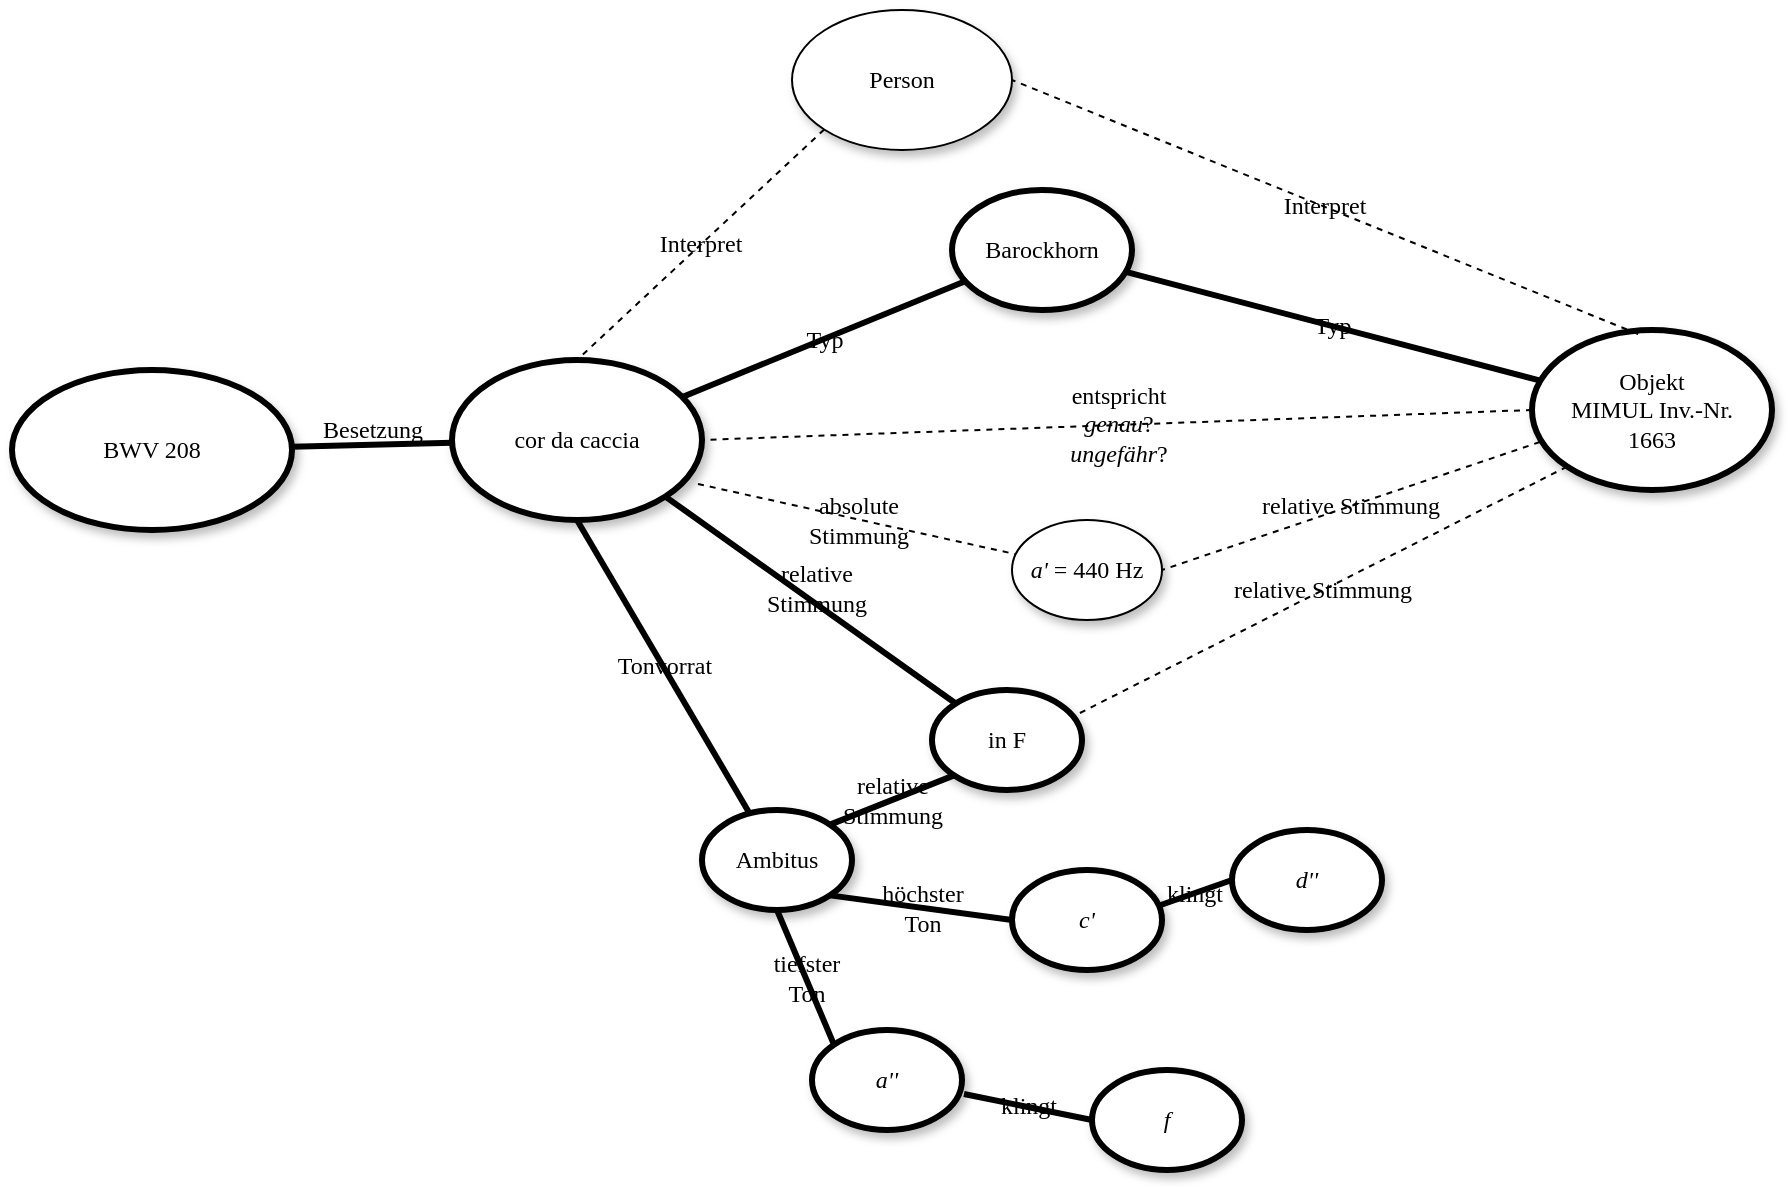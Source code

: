 <mxfile version="12.8.6" type="device"><diagram name="Page-1" id="42789a77-a242-8287-6e28-9cd8cfd52e62"><mxGraphModel dx="2046" dy="628" grid="1" gridSize="10" guides="1" tooltips="1" connect="1" arrows="1" fold="1" page="1" pageScale="1" pageWidth="1100" pageHeight="850" background="#ffffff" math="0" shadow="0"><root><mxCell id="0"/><mxCell id="1" parent="0"/><mxCell id="1ea317790d2ca983-13" value="Typ" style="edgeStyle=none;rounded=1;html=1;labelBackgroundColor=none;startArrow=none;startFill=0;startSize=5;endArrow=none;endFill=0;endSize=5;jettySize=auto;orthogonalLoop=1;strokeColor=#000000;strokeWidth=3;fontFamily=Verdana;fontSize=12" parent="1" source="1ea317790d2ca983-1" target="1ea317790d2ca983-9" edge="1"><mxGeometry relative="1" as="geometry"/></mxCell><mxCell id="1ea317790d2ca983-14" value="Typ" style="edgeStyle=none;rounded=1;html=1;labelBackgroundColor=none;startArrow=none;startFill=0;startSize=5;endArrow=none;endFill=0;endSize=5;jettySize=auto;orthogonalLoop=1;strokeColor=#000000;strokeWidth=3;fontFamily=Verdana;fontSize=12" parent="1" source="1ea317790d2ca983-1" target="1ea317790d2ca983-3" edge="1"><mxGeometry relative="1" as="geometry"/></mxCell><mxCell id="1ea317790d2ca983-1" value="Barockhorn" style="ellipse;whiteSpace=wrap;html=1;rounded=0;shadow=1;comic=0;labelBackgroundColor=none;strokeWidth=3;fontFamily=Verdana;fontSize=12;align=center;" parent="1" vertex="1"><mxGeometry x="410" y="90" width="90" height="60" as="geometry"/></mxCell><mxCell id="1ea317790d2ca983-21" value="Tonvorrat" style="edgeStyle=none;rounded=1;html=1;labelBackgroundColor=none;startArrow=none;startFill=0;startSize=5;endArrow=none;endFill=0;endSize=5;jettySize=auto;orthogonalLoop=1;strokeColor=#000000;strokeWidth=3;fontFamily=Verdana;fontSize=12;exitX=0.5;exitY=1;exitDx=0;exitDy=0;" parent="1" source="1ea317790d2ca983-9" target="1ea317790d2ca983-7" edge="1"><mxGeometry relative="1" as="geometry"/></mxCell><mxCell id="1ea317790d2ca983-3" value="Objekt&lt;br&gt;MIMUL Inv.-Nr.&lt;br&gt;1663" style="ellipse;whiteSpace=wrap;html=1;rounded=0;shadow=1;comic=0;labelBackgroundColor=none;strokeWidth=3;fontFamily=Verdana;fontSize=12;align=center;" parent="1" vertex="1"><mxGeometry x="700" y="160" width="120" height="80" as="geometry"/></mxCell><mxCell id="1ea317790d2ca983-7" value="Ambitus" style="ellipse;whiteSpace=wrap;html=1;rounded=0;shadow=1;comic=0;labelBackgroundColor=none;strokeWidth=3;fontFamily=Verdana;fontSize=12;align=center;" parent="1" vertex="1"><mxGeometry x="285" y="400" width="75" height="50" as="geometry"/></mxCell><mxCell id="lUYtwmOWaGQ2nXQILm1C-13" value="&lt;i&gt;c'&lt;/i&gt;" style="ellipse;whiteSpace=wrap;html=1;rounded=0;shadow=1;comic=0;labelBackgroundColor=none;strokeWidth=3;fontFamily=Verdana;fontSize=12;align=center;" vertex="1" parent="1"><mxGeometry x="440" y="430" width="75" height="50" as="geometry"/></mxCell><mxCell id="lUYtwmOWaGQ2nXQILm1C-11" value="&lt;i&gt;a''&lt;/i&gt;" style="ellipse;whiteSpace=wrap;html=1;rounded=0;shadow=1;comic=0;labelBackgroundColor=none;strokeWidth=3;fontFamily=Verdana;fontSize=12;align=center;" vertex="1" parent="1"><mxGeometry x="340" y="510" width="75" height="50" as="geometry"/></mxCell><mxCell id="1ea317790d2ca983-8" value="&lt;i&gt;a'&lt;/i&gt; = 440 Hz" style="ellipse;whiteSpace=wrap;html=1;rounded=0;shadow=1;comic=0;labelBackgroundColor=none;strokeWidth=1;fontFamily=Verdana;fontSize=12;align=center;" parent="1" vertex="1"><mxGeometry x="440" y="255" width="75" height="50" as="geometry"/></mxCell><mxCell id="1ea317790d2ca983-19" value="Besetzung" style="edgeStyle=none;rounded=1;html=1;labelBackgroundColor=none;startArrow=none;startFill=0;startSize=5;endArrow=none;endFill=0;endSize=5;jettySize=auto;orthogonalLoop=1;strokeColor=#000000;strokeWidth=3;fontFamily=Verdana;fontSize=12" parent="1" source="1ea317790d2ca983-9" target="1ea317790d2ca983-10" edge="1"><mxGeometry x="-0.005" y="-7" relative="1" as="geometry"><mxPoint as="offset"/></mxGeometry></mxCell><mxCell id="1ea317790d2ca983-9" value="cor da caccia" style="ellipse;whiteSpace=wrap;html=1;rounded=0;shadow=1;comic=0;labelBackgroundColor=none;strokeWidth=3;fontFamily=Verdana;fontSize=12;align=center;" parent="1" vertex="1"><mxGeometry x="160" y="175" width="125" height="80" as="geometry"/></mxCell><mxCell id="lUYtwmOWaGQ2nXQILm1C-7" value="Person" style="ellipse;whiteSpace=wrap;html=1;rounded=0;shadow=1;comic=0;labelBackgroundColor=none;strokeWidth=1;fontFamily=Verdana;fontSize=12;align=center;" vertex="1" parent="1"><mxGeometry x="330" width="110" height="70" as="geometry"/></mxCell><mxCell id="1ea317790d2ca983-20" value="relative&lt;br&gt;Stimmung" style="edgeStyle=none;rounded=1;html=1;labelBackgroundColor=none;startArrow=none;startFill=0;startSize=5;endArrow=none;endFill=0;endSize=5;jettySize=auto;orthogonalLoop=1;strokeColor=#000000;strokeWidth=3;fontFamily=Verdana;fontSize=12;exitX=1;exitY=1;exitDx=0;exitDy=0;" parent="1" source="1ea317790d2ca983-9" target="1ea317790d2ca983-11" edge="1"><mxGeometry x="-0.011" y="6" relative="1" as="geometry"><mxPoint as="offset"/></mxGeometry></mxCell><mxCell id="1ea317790d2ca983-10" value="BWV 208" style="ellipse;whiteSpace=wrap;html=1;rounded=0;shadow=1;comic=0;labelBackgroundColor=none;strokeWidth=3;fontFamily=Verdana;fontSize=12;align=center;" parent="1" vertex="1"><mxGeometry x="-60" y="180" width="140" height="80" as="geometry"/></mxCell><mxCell id="1ea317790d2ca983-18" value="absolute&lt;br&gt;Stimmung" style="edgeStyle=none;rounded=1;html=1;labelBackgroundColor=none;startArrow=none;startFill=0;startSize=5;endArrow=none;endFill=0;endSize=5;jettySize=auto;orthogonalLoop=1;strokeColor=#000000;strokeWidth=1;fontFamily=Verdana;fontSize=12;exitX=0.984;exitY=0.775;exitDx=0;exitDy=0;dashed=1;exitPerimeter=0;" parent="1" source="1ea317790d2ca983-9" target="1ea317790d2ca983-8" edge="1"><mxGeometry relative="1" as="geometry"/></mxCell><mxCell id="1ea317790d2ca983-11" value="in F" style="ellipse;whiteSpace=wrap;html=1;rounded=0;shadow=1;comic=0;labelBackgroundColor=none;strokeWidth=3;fontFamily=Verdana;fontSize=12;align=center;" parent="1" vertex="1"><mxGeometry x="400" y="340" width="75" height="50" as="geometry"/></mxCell><mxCell id="lUYtwmOWaGQ2nXQILm1C-3" value="entspricht&lt;br&gt;&lt;div&gt;&lt;i&gt;genau&lt;/i&gt;?&lt;/div&gt;&lt;div&gt;&lt;i&gt;ungefähr&lt;/i&gt;?&lt;br&gt;&lt;/div&gt;" style="edgeStyle=none;rounded=1;html=1;labelBackgroundColor=none;startArrow=none;startFill=0;startSize=5;endArrow=none;endFill=0;endSize=5;jettySize=auto;orthogonalLoop=1;strokeColor=#000000;strokeWidth=1;fontFamily=Verdana;fontSize=12;exitX=0;exitY=0.5;exitDx=0;exitDy=0;entryX=1;entryY=0.5;entryDx=0;entryDy=0;dashed=1;" edge="1" parent="1" source="1ea317790d2ca983-3" target="1ea317790d2ca983-9"><mxGeometry relative="1" as="geometry"><mxPoint x="464.639" y="133.267" as="sourcePoint"/><mxPoint x="288.019" y="191.63" as="targetPoint"/></mxGeometry></mxCell><mxCell id="lUYtwmOWaGQ2nXQILm1C-6" value="Interpret" style="edgeStyle=none;rounded=1;html=1;labelBackgroundColor=none;startArrow=none;startFill=0;startSize=5;endArrow=none;endFill=0;endSize=5;jettySize=auto;orthogonalLoop=1;strokeColor=#000000;strokeWidth=1;fontFamily=Verdana;fontSize=12;entryX=0.5;entryY=0;entryDx=0;entryDy=0;exitX=0;exitY=1;exitDx=0;exitDy=0;dashed=1;" edge="1" parent="1" source="lUYtwmOWaGQ2nXQILm1C-7" target="1ea317790d2ca983-9"><mxGeometry relative="1" as="geometry"><mxPoint x="466.04" y="135.012" as="sourcePoint"/><mxPoint x="286.018" y="204.34" as="targetPoint"/></mxGeometry></mxCell><mxCell id="lUYtwmOWaGQ2nXQILm1C-9" value="tiefster&lt;br&gt;Ton" style="edgeStyle=none;rounded=1;html=1;labelBackgroundColor=none;startArrow=none;startFill=0;startSize=5;endArrow=none;endFill=0;endSize=5;jettySize=auto;orthogonalLoop=1;strokeColor=#000000;strokeWidth=3;fontFamily=Verdana;fontSize=12;exitX=0.5;exitY=1;exitDx=0;exitDy=0;entryX=0;entryY=0;entryDx=0;entryDy=0;" edge="1" parent="1" source="1ea317790d2ca983-7" target="lUYtwmOWaGQ2nXQILm1C-11"><mxGeometry relative="1" as="geometry"><mxPoint x="0.003" y="489.998" as="sourcePoint"/><mxPoint x="171.368" y="548.323" as="targetPoint"/></mxGeometry></mxCell><mxCell id="lUYtwmOWaGQ2nXQILm1C-10" value="höchster&lt;br&gt;Ton" style="edgeStyle=none;rounded=1;html=1;labelBackgroundColor=none;startArrow=none;startFill=0;startSize=5;endArrow=none;endFill=0;endSize=5;jettySize=auto;orthogonalLoop=1;strokeColor=#000000;strokeWidth=3;fontFamily=Verdana;fontSize=12;exitX=1;exitY=1;exitDx=0;exitDy=0;entryX=0;entryY=0.5;entryDx=0;entryDy=0;" edge="1" parent="1" source="1ea317790d2ca983-7" target="lUYtwmOWaGQ2nXQILm1C-13"><mxGeometry relative="1" as="geometry"><mxPoint x="379.003" y="539.998" as="sourcePoint"/><mxPoint x="550.368" y="598.323" as="targetPoint"/></mxGeometry></mxCell><mxCell id="lUYtwmOWaGQ2nXQILm1C-15" value="relative&lt;br&gt;Stimmung" style="edgeStyle=none;rounded=1;html=1;labelBackgroundColor=none;startArrow=none;startFill=0;startSize=5;endArrow=none;endFill=0;endSize=5;jettySize=auto;orthogonalLoop=1;strokeColor=#000000;strokeWidth=3;fontFamily=Verdana;fontSize=12;exitX=1;exitY=0;exitDx=0;exitDy=0;entryX=0;entryY=1;entryDx=0;entryDy=0;" edge="1" parent="1" source="1ea317790d2ca983-7" target="1ea317790d2ca983-11"><mxGeometry relative="1" as="geometry"><mxPoint x="232.5" y="265" as="sourcePoint"/><mxPoint x="523.943" y="309.427" as="targetPoint"/></mxGeometry></mxCell><mxCell id="lUYtwmOWaGQ2nXQILm1C-16" value="relative Stimmung" style="edgeStyle=none;rounded=1;html=1;labelBackgroundColor=none;startArrow=none;startFill=0;startSize=5;endArrow=none;endFill=0;endSize=5;jettySize=auto;orthogonalLoop=1;strokeColor=#000000;strokeWidth=1;fontFamily=Verdana;fontSize=12;exitX=0;exitY=1;exitDx=0;exitDy=0;entryX=0.973;entryY=0.24;entryDx=0;entryDy=0;dashed=1;entryPerimeter=0;" edge="1" parent="1" source="1ea317790d2ca983-3" target="1ea317790d2ca983-11"><mxGeometry relative="1" as="geometry"><mxPoint x="710" y="210" as="sourcePoint"/><mxPoint x="295" y="225" as="targetPoint"/></mxGeometry></mxCell><mxCell id="lUYtwmOWaGQ2nXQILm1C-17" value="relative Stimmung" style="edgeStyle=none;rounded=1;html=1;labelBackgroundColor=none;startArrow=none;startFill=0;startSize=5;endArrow=none;endFill=0;endSize=5;jettySize=auto;orthogonalLoop=1;strokeColor=#000000;strokeWidth=1;fontFamily=Verdana;fontSize=12;exitX=0.033;exitY=0.7;exitDx=0;exitDy=0;entryX=1;entryY=0.5;entryDx=0;entryDy=0;dashed=1;exitPerimeter=0;" edge="1" parent="1" source="1ea317790d2ca983-3" target="1ea317790d2ca983-8"><mxGeometry relative="1" as="geometry"><mxPoint x="727.574" y="238.284" as="sourcePoint"/><mxPoint x="522.975" y="362" as="targetPoint"/></mxGeometry></mxCell><mxCell id="lUYtwmOWaGQ2nXQILm1C-18" value="Interpret" style="edgeStyle=none;rounded=1;html=1;labelBackgroundColor=none;startArrow=none;startFill=0;startSize=5;endArrow=none;endFill=0;endSize=5;jettySize=auto;orthogonalLoop=1;strokeColor=#000000;strokeWidth=1;fontFamily=Verdana;fontSize=12;exitX=0.442;exitY=0.025;exitDx=0;exitDy=0;entryX=1;entryY=0.5;entryDx=0;entryDy=0;dashed=1;exitPerimeter=0;" edge="1" parent="1" source="1ea317790d2ca983-3" target="lUYtwmOWaGQ2nXQILm1C-7"><mxGeometry relative="1" as="geometry"><mxPoint x="727.574" y="238.284" as="sourcePoint"/><mxPoint x="522.975" y="362" as="targetPoint"/></mxGeometry></mxCell><mxCell id="lUYtwmOWaGQ2nXQILm1C-19" value="klingt" style="edgeStyle=none;rounded=1;html=1;labelBackgroundColor=none;startArrow=none;startFill=0;startSize=5;endArrow=none;endFill=0;endSize=5;jettySize=auto;orthogonalLoop=1;strokeColor=#000000;strokeWidth=3;fontFamily=Verdana;fontSize=12;exitX=0.973;exitY=0.36;exitDx=0;exitDy=0;entryX=0;entryY=0.5;entryDx=0;entryDy=0;exitPerimeter=0;" edge="1" target="lUYtwmOWaGQ2nXQILm1C-20" parent="1" source="lUYtwmOWaGQ2nXQILm1C-13"><mxGeometry relative="1" as="geometry"><mxPoint x="580" y="450" as="sourcePoint"/><mxPoint x="770.368" y="623.323" as="targetPoint"/></mxGeometry></mxCell><mxCell id="lUYtwmOWaGQ2nXQILm1C-20" value="&lt;i&gt;d''&lt;/i&gt;" style="ellipse;whiteSpace=wrap;html=1;rounded=0;shadow=1;comic=0;labelBackgroundColor=none;strokeWidth=3;fontFamily=Verdana;fontSize=12;align=center;" vertex="1" parent="1"><mxGeometry x="550" y="410" width="75" height="50" as="geometry"/></mxCell><mxCell id="lUYtwmOWaGQ2nXQILm1C-21" value="klingt" style="edgeStyle=none;rounded=1;html=1;labelBackgroundColor=none;startArrow=none;startFill=0;startSize=5;endArrow=none;endFill=0;endSize=5;jettySize=auto;orthogonalLoop=1;strokeColor=#000000;strokeWidth=3;fontFamily=Verdana;fontSize=12;exitX=1.013;exitY=0.64;exitDx=0;exitDy=0;entryX=0;entryY=0.5;entryDx=0;entryDy=0;exitPerimeter=0;" edge="1" target="lUYtwmOWaGQ2nXQILm1C-22" parent="1" source="lUYtwmOWaGQ2nXQILm1C-11"><mxGeometry relative="1" as="geometry"><mxPoint x="530" y="550" as="sourcePoint"/><mxPoint x="720.368" y="723.323" as="targetPoint"/></mxGeometry></mxCell><mxCell id="lUYtwmOWaGQ2nXQILm1C-22" value="&lt;i&gt;f&lt;/i&gt;" style="ellipse;whiteSpace=wrap;html=1;rounded=0;shadow=1;comic=0;labelBackgroundColor=none;strokeWidth=3;fontFamily=Verdana;fontSize=12;align=center;" vertex="1" parent="1"><mxGeometry x="480" y="530" width="75" height="50" as="geometry"/></mxCell></root></mxGraphModel></diagram></mxfile>
